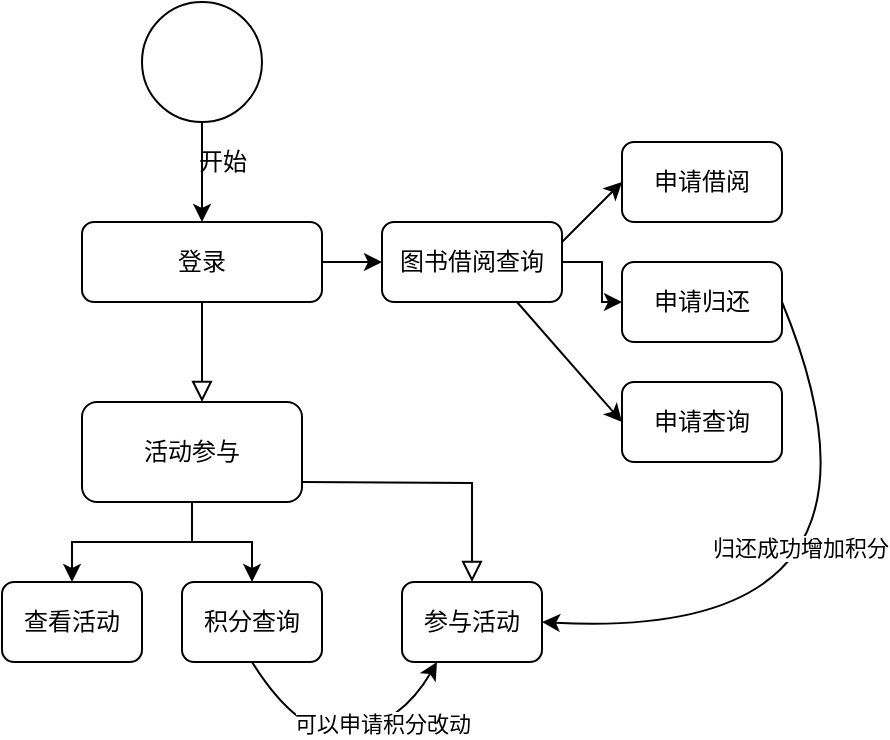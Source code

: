 <mxfile version="13.10.0" type="github">
  <diagram id="C5RBs43oDa-KdzZeNtuy" name="Page-1">
    <mxGraphModel dx="782" dy="419" grid="1" gridSize="10" guides="1" tooltips="1" connect="1" arrows="1" fold="1" page="1" pageScale="1" pageWidth="827" pageHeight="1169" math="0" shadow="0">
      <root>
        <mxCell id="WIyWlLk6GJQsqaUBKTNV-0" />
        <mxCell id="WIyWlLk6GJQsqaUBKTNV-1" parent="WIyWlLk6GJQsqaUBKTNV-0" />
        <mxCell id="WIyWlLk6GJQsqaUBKTNV-2" value="" style="rounded=0;html=1;jettySize=auto;orthogonalLoop=1;fontSize=11;endArrow=block;endFill=0;endSize=8;strokeWidth=1;shadow=0;labelBackgroundColor=none;edgeStyle=orthogonalEdgeStyle;" parent="WIyWlLk6GJQsqaUBKTNV-1" source="WIyWlLk6GJQsqaUBKTNV-3" edge="1">
          <mxGeometry relative="1" as="geometry">
            <mxPoint x="140" y="260" as="targetPoint" />
          </mxGeometry>
        </mxCell>
        <mxCell id="i7NyrKVAwEz__Lr0BcPz-4" value="" style="edgeStyle=orthogonalEdgeStyle;rounded=0;orthogonalLoop=1;jettySize=auto;html=1;" edge="1" parent="WIyWlLk6GJQsqaUBKTNV-1" source="WIyWlLk6GJQsqaUBKTNV-3" target="WIyWlLk6GJQsqaUBKTNV-11">
          <mxGeometry relative="1" as="geometry" />
        </mxCell>
        <mxCell id="WIyWlLk6GJQsqaUBKTNV-3" value="登录" style="rounded=1;whiteSpace=wrap;html=1;fontSize=12;glass=0;strokeWidth=1;shadow=0;" parent="WIyWlLk6GJQsqaUBKTNV-1" vertex="1">
          <mxGeometry x="80" y="170" width="120" height="40" as="geometry" />
        </mxCell>
        <mxCell id="WIyWlLk6GJQsqaUBKTNV-5" value="" style="edgeStyle=orthogonalEdgeStyle;rounded=0;html=1;jettySize=auto;orthogonalLoop=1;fontSize=11;endArrow=block;endFill=0;endSize=8;strokeWidth=1;shadow=0;labelBackgroundColor=none;" parent="WIyWlLk6GJQsqaUBKTNV-1" target="WIyWlLk6GJQsqaUBKTNV-7" edge="1">
          <mxGeometry x="0.2" y="10" relative="1" as="geometry">
            <mxPoint as="offset" />
            <mxPoint x="190" y="300" as="sourcePoint" />
          </mxGeometry>
        </mxCell>
        <mxCell id="WIyWlLk6GJQsqaUBKTNV-7" value="参与活动" style="rounded=1;whiteSpace=wrap;html=1;fontSize=12;glass=0;strokeWidth=1;shadow=0;" parent="WIyWlLk6GJQsqaUBKTNV-1" vertex="1">
          <mxGeometry x="240" y="350" width="70" height="40" as="geometry" />
        </mxCell>
        <mxCell id="i7NyrKVAwEz__Lr0BcPz-10" value="" style="edgeStyle=orthogonalEdgeStyle;rounded=0;orthogonalLoop=1;jettySize=auto;html=1;" edge="1" parent="WIyWlLk6GJQsqaUBKTNV-1" source="WIyWlLk6GJQsqaUBKTNV-11" target="i7NyrKVAwEz__Lr0BcPz-6">
          <mxGeometry relative="1" as="geometry" />
        </mxCell>
        <mxCell id="WIyWlLk6GJQsqaUBKTNV-11" value="图书借阅查询" style="rounded=1;whiteSpace=wrap;html=1;fontSize=12;glass=0;strokeWidth=1;shadow=0;" parent="WIyWlLk6GJQsqaUBKTNV-1" vertex="1">
          <mxGeometry x="230" y="170" width="90" height="40" as="geometry" />
        </mxCell>
        <mxCell id="i7NyrKVAwEz__Lr0BcPz-1" value="" style="edgeStyle=orthogonalEdgeStyle;rounded=0;orthogonalLoop=1;jettySize=auto;html=1;" edge="1" parent="WIyWlLk6GJQsqaUBKTNV-1" source="i7NyrKVAwEz__Lr0BcPz-0" target="WIyWlLk6GJQsqaUBKTNV-3">
          <mxGeometry relative="1" as="geometry" />
        </mxCell>
        <mxCell id="i7NyrKVAwEz__Lr0BcPz-0" value="" style="verticalLabelPosition=bottom;verticalAlign=top;html=1;shape=mxgraph.flowchart.on-page_reference;" vertex="1" parent="WIyWlLk6GJQsqaUBKTNV-1">
          <mxGeometry x="110" y="60" width="60" height="60" as="geometry" />
        </mxCell>
        <mxCell id="i7NyrKVAwEz__Lr0BcPz-2" value="开始" style="text;html=1;align=center;verticalAlign=middle;resizable=0;points=[];autosize=1;" vertex="1" parent="WIyWlLk6GJQsqaUBKTNV-1">
          <mxGeometry x="130" y="130" width="40" height="20" as="geometry" />
        </mxCell>
        <mxCell id="i7NyrKVAwEz__Lr0BcPz-9" value="" style="edgeStyle=orthogonalEdgeStyle;rounded=0;orthogonalLoop=1;jettySize=auto;html=1;" edge="1" parent="WIyWlLk6GJQsqaUBKTNV-1" source="i7NyrKVAwEz__Lr0BcPz-3" target="i7NyrKVAwEz__Lr0BcPz-8">
          <mxGeometry relative="1" as="geometry" />
        </mxCell>
        <mxCell id="i7NyrKVAwEz__Lr0BcPz-20" value="" style="edgeStyle=orthogonalEdgeStyle;rounded=0;orthogonalLoop=1;jettySize=auto;html=1;" edge="1" parent="WIyWlLk6GJQsqaUBKTNV-1" source="i7NyrKVAwEz__Lr0BcPz-3" target="i7NyrKVAwEz__Lr0BcPz-19">
          <mxGeometry relative="1" as="geometry" />
        </mxCell>
        <mxCell id="i7NyrKVAwEz__Lr0BcPz-3" value="活动参与" style="rounded=1;whiteSpace=wrap;html=1;fontSize=12;glass=0;strokeWidth=1;shadow=0;" vertex="1" parent="WIyWlLk6GJQsqaUBKTNV-1">
          <mxGeometry x="80" y="260" width="110" height="50" as="geometry" />
        </mxCell>
        <mxCell id="i7NyrKVAwEz__Lr0BcPz-5" value="申请借阅" style="rounded=1;whiteSpace=wrap;html=1;" vertex="1" parent="WIyWlLk6GJQsqaUBKTNV-1">
          <mxGeometry x="350" y="130" width="80" height="40" as="geometry" />
        </mxCell>
        <mxCell id="i7NyrKVAwEz__Lr0BcPz-6" value="申请归还" style="rounded=1;whiteSpace=wrap;html=1;" vertex="1" parent="WIyWlLk6GJQsqaUBKTNV-1">
          <mxGeometry x="350" y="190" width="80" height="40" as="geometry" />
        </mxCell>
        <mxCell id="i7NyrKVAwEz__Lr0BcPz-7" value="申请查询" style="rounded=1;whiteSpace=wrap;html=1;" vertex="1" parent="WIyWlLk6GJQsqaUBKTNV-1">
          <mxGeometry x="350" y="250" width="80" height="40" as="geometry" />
        </mxCell>
        <mxCell id="i7NyrKVAwEz__Lr0BcPz-8" value="查看活动" style="rounded=1;whiteSpace=wrap;html=1;fontSize=12;glass=0;strokeWidth=1;shadow=0;" vertex="1" parent="WIyWlLk6GJQsqaUBKTNV-1">
          <mxGeometry x="40" y="350" width="70" height="40" as="geometry" />
        </mxCell>
        <mxCell id="i7NyrKVAwEz__Lr0BcPz-13" value="" style="endArrow=classic;html=1;exitX=1;exitY=0.25;exitDx=0;exitDy=0;entryX=0;entryY=0.5;entryDx=0;entryDy=0;" edge="1" parent="WIyWlLk6GJQsqaUBKTNV-1" source="WIyWlLk6GJQsqaUBKTNV-11" target="i7NyrKVAwEz__Lr0BcPz-5">
          <mxGeometry width="50" height="50" relative="1" as="geometry">
            <mxPoint x="220" y="270" as="sourcePoint" />
            <mxPoint x="270" y="220" as="targetPoint" />
          </mxGeometry>
        </mxCell>
        <mxCell id="i7NyrKVAwEz__Lr0BcPz-14" value="" style="endArrow=classic;html=1;exitX=0.75;exitY=1;exitDx=0;exitDy=0;entryX=0;entryY=0.5;entryDx=0;entryDy=0;" edge="1" parent="WIyWlLk6GJQsqaUBKTNV-1" source="WIyWlLk6GJQsqaUBKTNV-11" target="i7NyrKVAwEz__Lr0BcPz-7">
          <mxGeometry width="50" height="50" relative="1" as="geometry">
            <mxPoint x="220" y="270" as="sourcePoint" />
            <mxPoint x="270" y="220" as="targetPoint" />
          </mxGeometry>
        </mxCell>
        <mxCell id="i7NyrKVAwEz__Lr0BcPz-17" value="" style="curved=1;endArrow=classic;html=1;exitX=1;exitY=0.5;exitDx=0;exitDy=0;entryX=1;entryY=0.5;entryDx=0;entryDy=0;" edge="1" parent="WIyWlLk6GJQsqaUBKTNV-1" source="i7NyrKVAwEz__Lr0BcPz-6" target="WIyWlLk6GJQsqaUBKTNV-7">
          <mxGeometry width="50" height="50" relative="1" as="geometry">
            <mxPoint x="250" y="270" as="sourcePoint" />
            <mxPoint x="300" y="220" as="targetPoint" />
            <Array as="points">
              <mxPoint x="500" y="380" />
            </Array>
          </mxGeometry>
        </mxCell>
        <mxCell id="i7NyrKVAwEz__Lr0BcPz-18" value="归还成功增加积分" style="edgeLabel;html=1;align=center;verticalAlign=middle;resizable=0;points=[];" vertex="1" connectable="0" parent="i7NyrKVAwEz__Lr0BcPz-17">
          <mxGeometry x="-0.377" y="-39" relative="1" as="geometry">
            <mxPoint as="offset" />
          </mxGeometry>
        </mxCell>
        <mxCell id="i7NyrKVAwEz__Lr0BcPz-19" value="积分查询" style="rounded=1;whiteSpace=wrap;html=1;fontSize=12;glass=0;strokeWidth=1;shadow=0;" vertex="1" parent="WIyWlLk6GJQsqaUBKTNV-1">
          <mxGeometry x="130" y="350" width="70" height="40" as="geometry" />
        </mxCell>
        <mxCell id="i7NyrKVAwEz__Lr0BcPz-21" value="" style="curved=1;endArrow=classic;html=1;exitX=0.5;exitY=1;exitDx=0;exitDy=0;entryX=0.25;entryY=1;entryDx=0;entryDy=0;" edge="1" parent="WIyWlLk6GJQsqaUBKTNV-1" source="i7NyrKVAwEz__Lr0BcPz-19" target="WIyWlLk6GJQsqaUBKTNV-7">
          <mxGeometry width="50" height="50" relative="1" as="geometry">
            <mxPoint x="190" y="350" as="sourcePoint" />
            <mxPoint x="240" y="300" as="targetPoint" />
            <Array as="points">
              <mxPoint x="190" y="430" />
              <mxPoint x="240" y="420" />
            </Array>
          </mxGeometry>
        </mxCell>
        <mxCell id="i7NyrKVAwEz__Lr0BcPz-22" value="可以申请积分改动" style="edgeLabel;html=1;align=center;verticalAlign=middle;resizable=0;points=[];" vertex="1" connectable="0" parent="i7NyrKVAwEz__Lr0BcPz-21">
          <mxGeometry x="0.326" y="1" relative="1" as="geometry">
            <mxPoint as="offset" />
          </mxGeometry>
        </mxCell>
      </root>
    </mxGraphModel>
  </diagram>
</mxfile>
